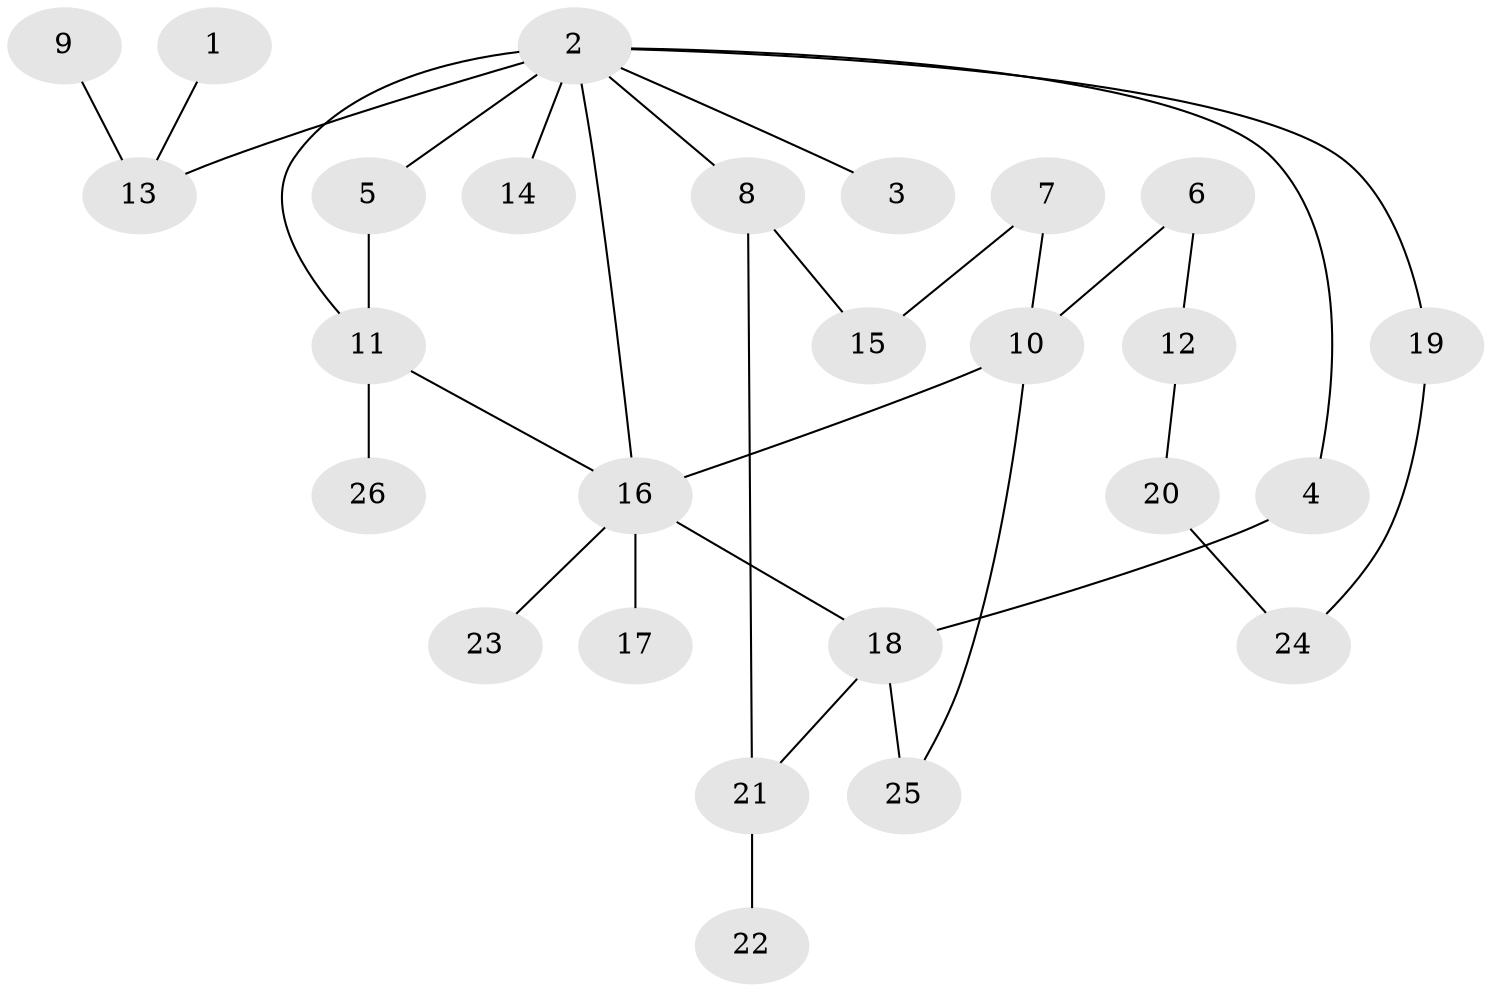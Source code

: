 // original degree distribution, {6: 0.0196078431372549, 4: 0.0784313725490196, 1: 0.3333333333333333, 5: 0.0784313725490196, 2: 0.35294117647058826, 3: 0.13725490196078433}
// Generated by graph-tools (version 1.1) at 2025/25/03/09/25 03:25:29]
// undirected, 26 vertices, 32 edges
graph export_dot {
graph [start="1"]
  node [color=gray90,style=filled];
  1;
  2;
  3;
  4;
  5;
  6;
  7;
  8;
  9;
  10;
  11;
  12;
  13;
  14;
  15;
  16;
  17;
  18;
  19;
  20;
  21;
  22;
  23;
  24;
  25;
  26;
  1 -- 13 [weight=1.0];
  2 -- 3 [weight=1.0];
  2 -- 4 [weight=1.0];
  2 -- 5 [weight=1.0];
  2 -- 8 [weight=1.0];
  2 -- 11 [weight=1.0];
  2 -- 13 [weight=1.0];
  2 -- 14 [weight=2.0];
  2 -- 16 [weight=1.0];
  2 -- 19 [weight=1.0];
  4 -- 18 [weight=1.0];
  5 -- 11 [weight=1.0];
  6 -- 10 [weight=1.0];
  6 -- 12 [weight=1.0];
  7 -- 10 [weight=1.0];
  7 -- 15 [weight=1.0];
  8 -- 15 [weight=1.0];
  8 -- 21 [weight=1.0];
  9 -- 13 [weight=1.0];
  10 -- 16 [weight=1.0];
  10 -- 25 [weight=1.0];
  11 -- 16 [weight=1.0];
  11 -- 26 [weight=1.0];
  12 -- 20 [weight=1.0];
  16 -- 17 [weight=1.0];
  16 -- 18 [weight=1.0];
  16 -- 23 [weight=1.0];
  18 -- 21 [weight=1.0];
  18 -- 25 [weight=1.0];
  19 -- 24 [weight=1.0];
  20 -- 24 [weight=1.0];
  21 -- 22 [weight=1.0];
}
